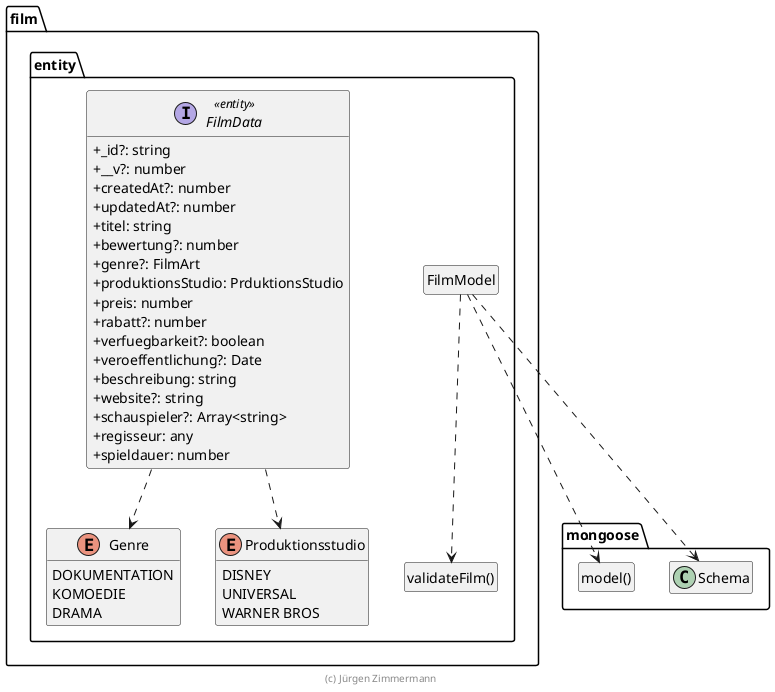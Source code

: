 ' Copyright (C) 2019 - present Juergen Zimmermann, Hochschule Karlsruhe
'
' This program is free software: you can redistribute it and/or modify
' it under the terms of the GNU General Public License as published by
' the Free Software Foundation, either version 3 of the License, or
' (at your option) any later version.
'
' This program is distributed in the hope that it will be useful,
' but WITHOUT ANY WARRANTY; without even the implied warranty of
' MERCHANTABILITY or FITNESS FOR A PARTICULAR PURPOSE.  See the
' GNU General Public License for more details.
'
' You should have received a copy of the GNU General Public License
' along with this program.  If not, see <https://www.gnu.org/licenses/>.
@startuml Anwendungskern

!pragma useNewPackage
skinparam classAttributeIconSize 0
skinparam componentStyle uml2

package mongoose {
  class Schema

  class "model()" as model
  hide model circle
}

package film.entity {
  class "validateFilm()" as validateFilm
  hide validateFilm circle

  class FilmModel
  hide FilmModel circle

  FilmModel ..> Schema
  FilmModel ..> model
  FilmModel ..> validateFilm

  FilmData ..> Genre
  FilmData ..> Produktionsstudio

  enum Genre {
    DOKUMENTATION
    KOMOEDIE
    DRAMA
  }

  enum Produktionsstudio {
    DISNEY
    UNIVERSAL
    WARNER BROS
  }

  interface FilmData <<entity>> {
    + _id?: string
    + __v?: number
    + createdAt?: number
    + updatedAt?: number
    + titel: string
    + bewertung?: number
    + genre?: FilmArt
    + produktionsStudio: PrduktionsStudio
    + preis: number
    + rabatt?: number
    + verfuegbarkeit?: boolean
    + veroeffentlichung?: Date
    + beschreibung: string
    + website?: string
    + schauspieler?: Array<string>
    + regisseur: any
    + spieldauer: number
  }
}

hide empty members

footer (c) Jürgen Zimmermann

@enduml
